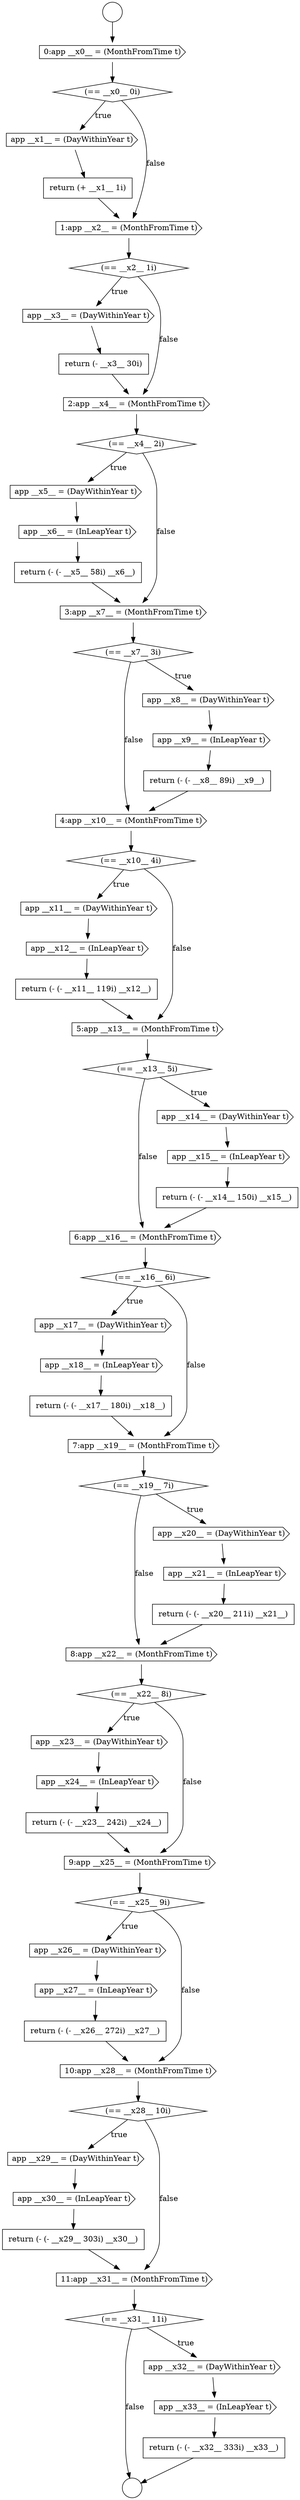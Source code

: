 digraph {
  node21249 [shape=cds, label=<<font color="black">app __x11__ = (DayWithinYear t)</font>> color="black" fillcolor="white" style=filled]
  node21267 [shape=cds, label=<<font color="black">8:app __x22__ = (MonthFromTime t)</font>> color="black" fillcolor="white" style=filled]
  node21257 [shape=cds, label=<<font color="black">6:app __x16__ = (MonthFromTime t)</font>> color="black" fillcolor="white" style=filled]
  node21280 [shape=cds, label=<<font color="black">app __x30__ = (InLeapYear t)</font>> color="black" fillcolor="white" style=filled]
  node21259 [shape=cds, label=<<font color="black">app __x17__ = (DayWithinYear t)</font>> color="black" fillcolor="white" style=filled]
  node21269 [shape=cds, label=<<font color="black">app __x23__ = (DayWithinYear t)</font>> color="black" fillcolor="white" style=filled]
  node21228 [shape=circle label=" " color="black" fillcolor="white" style=filled]
  node21231 [shape=cds, label=<<font color="black">app __x1__ = (DayWithinYear t)</font>> color="black" fillcolor="white" style=filled]
  node21235 [shape=cds, label=<<font color="black">app __x3__ = (DayWithinYear t)</font>> color="black" fillcolor="white" style=filled]
  node21278 [shape=diamond, label=<<font color="black">(== __x28__ 10i)</font>> color="black" fillcolor="white" style=filled]
  node21229 [shape=cds, label=<<font color="black">0:app __x0__ = (MonthFromTime t)</font>> color="black" fillcolor="white" style=filled]
  node21285 [shape=cds, label=<<font color="black">app __x33__ = (InLeapYear t)</font>> color="black" fillcolor="white" style=filled]
  node21253 [shape=diamond, label=<<font color="black">(== __x13__ 5i)</font>> color="black" fillcolor="white" style=filled]
  node21239 [shape=cds, label=<<font color="black">app __x5__ = (DayWithinYear t)</font>> color="black" fillcolor="white" style=filled]
  node21274 [shape=cds, label=<<font color="black">app __x26__ = (DayWithinYear t)</font>> color="black" fillcolor="white" style=filled]
  node21281 [shape=none, margin=0, label=<<font color="black">
    <table border="0" cellborder="1" cellspacing="0" cellpadding="10">
      <tr><td align="left">return (- (- __x29__ 303i) __x30__)</td></tr>
    </table>
  </font>> color="black" fillcolor="white" style=filled]
  node21268 [shape=diamond, label=<<font color="black">(== __x22__ 8i)</font>> color="black" fillcolor="white" style=filled]
  node21271 [shape=none, margin=0, label=<<font color="black">
    <table border="0" cellborder="1" cellspacing="0" cellpadding="10">
      <tr><td align="left">return (- (- __x23__ 242i) __x24__)</td></tr>
    </table>
  </font>> color="black" fillcolor="white" style=filled]
  node21261 [shape=none, margin=0, label=<<font color="black">
    <table border="0" cellborder="1" cellspacing="0" cellpadding="10">
      <tr><td align="left">return (- (- __x17__ 180i) __x18__)</td></tr>
    </table>
  </font>> color="black" fillcolor="white" style=filled]
  node21256 [shape=none, margin=0, label=<<font color="black">
    <table border="0" cellborder="1" cellspacing="0" cellpadding="10">
      <tr><td align="left">return (- (- __x14__ 150i) __x15__)</td></tr>
    </table>
  </font>> color="black" fillcolor="white" style=filled]
  node21242 [shape=cds, label=<<font color="black">3:app __x7__ = (MonthFromTime t)</font>> color="black" fillcolor="white" style=filled]
  node21232 [shape=none, margin=0, label=<<font color="black">
    <table border="0" cellborder="1" cellspacing="0" cellpadding="10">
      <tr><td align="left">return (+ __x1__ 1i)</td></tr>
    </table>
  </font>> color="black" fillcolor="white" style=filled]
  node21262 [shape=cds, label=<<font color="black">7:app __x19__ = (MonthFromTime t)</font>> color="black" fillcolor="white" style=filled]
  node21238 [shape=diamond, label=<<font color="black">(== __x4__ 2i)</font>> color="black" fillcolor="white" style=filled]
  node21258 [shape=diamond, label=<<font color="black">(== __x16__ 6i)</font>> color="black" fillcolor="white" style=filled]
  node21234 [shape=diamond, label=<<font color="black">(== __x2__ 1i)</font>> color="black" fillcolor="white" style=filled]
  node21275 [shape=cds, label=<<font color="black">app __x27__ = (InLeapYear t)</font>> color="black" fillcolor="white" style=filled]
  node21252 [shape=cds, label=<<font color="black">5:app __x13__ = (MonthFromTime t)</font>> color="black" fillcolor="white" style=filled]
  node21284 [shape=cds, label=<<font color="black">app __x32__ = (DayWithinYear t)</font>> color="black" fillcolor="white" style=filled]
  node21243 [shape=diamond, label=<<font color="black">(== __x7__ 3i)</font>> color="black" fillcolor="white" style=filled]
  node21270 [shape=cds, label=<<font color="black">app __x24__ = (InLeapYear t)</font>> color="black" fillcolor="white" style=filled]
  node21279 [shape=cds, label=<<font color="black">app __x29__ = (DayWithinYear t)</font>> color="black" fillcolor="white" style=filled]
  node21246 [shape=none, margin=0, label=<<font color="black">
    <table border="0" cellborder="1" cellspacing="0" cellpadding="10">
      <tr><td align="left">return (- (- __x8__ 89i) __x9__)</td></tr>
    </table>
  </font>> color="black" fillcolor="white" style=filled]
  node21255 [shape=cds, label=<<font color="black">app __x15__ = (InLeapYear t)</font>> color="black" fillcolor="white" style=filled]
  node21233 [shape=cds, label=<<font color="black">1:app __x2__ = (MonthFromTime t)</font>> color="black" fillcolor="white" style=filled]
  node21276 [shape=none, margin=0, label=<<font color="black">
    <table border="0" cellborder="1" cellspacing="0" cellpadding="10">
      <tr><td align="left">return (- (- __x26__ 272i) __x27__)</td></tr>
    </table>
  </font>> color="black" fillcolor="white" style=filled]
  node21254 [shape=cds, label=<<font color="black">app __x14__ = (DayWithinYear t)</font>> color="black" fillcolor="white" style=filled]
  node21230 [shape=diamond, label=<<font color="black">(== __x0__ 0i)</font>> color="black" fillcolor="white" style=filled]
  node21227 [shape=circle label=" " color="black" fillcolor="white" style=filled]
  node21263 [shape=diamond, label=<<font color="black">(== __x19__ 7i)</font>> color="black" fillcolor="white" style=filled]
  node21251 [shape=none, margin=0, label=<<font color="black">
    <table border="0" cellborder="1" cellspacing="0" cellpadding="10">
      <tr><td align="left">return (- (- __x11__ 119i) __x12__)</td></tr>
    </table>
  </font>> color="black" fillcolor="white" style=filled]
  node21237 [shape=cds, label=<<font color="black">2:app __x4__ = (MonthFromTime t)</font>> color="black" fillcolor="white" style=filled]
  node21247 [shape=cds, label=<<font color="black">4:app __x10__ = (MonthFromTime t)</font>> color="black" fillcolor="white" style=filled]
  node21283 [shape=diamond, label=<<font color="black">(== __x31__ 11i)</font>> color="black" fillcolor="white" style=filled]
  node21266 [shape=none, margin=0, label=<<font color="black">
    <table border="0" cellborder="1" cellspacing="0" cellpadding="10">
      <tr><td align="left">return (- (- __x20__ 211i) __x21__)</td></tr>
    </table>
  </font>> color="black" fillcolor="white" style=filled]
  node21260 [shape=cds, label=<<font color="black">app __x18__ = (InLeapYear t)</font>> color="black" fillcolor="white" style=filled]
  node21240 [shape=cds, label=<<font color="black">app __x6__ = (InLeapYear t)</font>> color="black" fillcolor="white" style=filled]
  node21273 [shape=diamond, label=<<font color="black">(== __x25__ 9i)</font>> color="black" fillcolor="white" style=filled]
  node21244 [shape=cds, label=<<font color="black">app __x8__ = (DayWithinYear t)</font>> color="black" fillcolor="white" style=filled]
  node21245 [shape=cds, label=<<font color="black">app __x9__ = (InLeapYear t)</font>> color="black" fillcolor="white" style=filled]
  node21264 [shape=cds, label=<<font color="black">app __x20__ = (DayWithinYear t)</font>> color="black" fillcolor="white" style=filled]
  node21286 [shape=none, margin=0, label=<<font color="black">
    <table border="0" cellborder="1" cellspacing="0" cellpadding="10">
      <tr><td align="left">return (- (- __x32__ 333i) __x33__)</td></tr>
    </table>
  </font>> color="black" fillcolor="white" style=filled]
  node21282 [shape=cds, label=<<font color="black">11:app __x31__ = (MonthFromTime t)</font>> color="black" fillcolor="white" style=filled]
  node21248 [shape=diamond, label=<<font color="black">(== __x10__ 4i)</font>> color="black" fillcolor="white" style=filled]
  node21265 [shape=cds, label=<<font color="black">app __x21__ = (InLeapYear t)</font>> color="black" fillcolor="white" style=filled]
  node21241 [shape=none, margin=0, label=<<font color="black">
    <table border="0" cellborder="1" cellspacing="0" cellpadding="10">
      <tr><td align="left">return (- (- __x5__ 58i) __x6__)</td></tr>
    </table>
  </font>> color="black" fillcolor="white" style=filled]
  node21277 [shape=cds, label=<<font color="black">10:app __x28__ = (MonthFromTime t)</font>> color="black" fillcolor="white" style=filled]
  node21250 [shape=cds, label=<<font color="black">app __x12__ = (InLeapYear t)</font>> color="black" fillcolor="white" style=filled]
  node21236 [shape=none, margin=0, label=<<font color="black">
    <table border="0" cellborder="1" cellspacing="0" cellpadding="10">
      <tr><td align="left">return (- __x3__ 30i)</td></tr>
    </table>
  </font>> color="black" fillcolor="white" style=filled]
  node21272 [shape=cds, label=<<font color="black">9:app __x25__ = (MonthFromTime t)</font>> color="black" fillcolor="white" style=filled]
  node21238 -> node21239 [label=<<font color="black">true</font>> color="black"]
  node21238 -> node21242 [label=<<font color="black">false</font>> color="black"]
  node21251 -> node21252 [ color="black"]
  node21232 -> node21233 [ color="black"]
  node21276 -> node21277 [ color="black"]
  node21273 -> node21274 [label=<<font color="black">true</font>> color="black"]
  node21273 -> node21277 [label=<<font color="black">false</font>> color="black"]
  node21257 -> node21258 [ color="black"]
  node21277 -> node21278 [ color="black"]
  node21284 -> node21285 [ color="black"]
  node21246 -> node21247 [ color="black"]
  node21275 -> node21276 [ color="black"]
  node21237 -> node21238 [ color="black"]
  node21245 -> node21246 [ color="black"]
  node21285 -> node21286 [ color="black"]
  node21248 -> node21249 [label=<<font color="black">true</font>> color="black"]
  node21248 -> node21252 [label=<<font color="black">false</font>> color="black"]
  node21281 -> node21282 [ color="black"]
  node21230 -> node21231 [label=<<font color="black">true</font>> color="black"]
  node21230 -> node21233 [label=<<font color="black">false</font>> color="black"]
  node21265 -> node21266 [ color="black"]
  node21241 -> node21242 [ color="black"]
  node21261 -> node21262 [ color="black"]
  node21240 -> node21241 [ color="black"]
  node21255 -> node21256 [ color="black"]
  node21239 -> node21240 [ color="black"]
  node21262 -> node21263 [ color="black"]
  node21278 -> node21279 [label=<<font color="black">true</font>> color="black"]
  node21278 -> node21282 [label=<<font color="black">false</font>> color="black"]
  node21258 -> node21259 [label=<<font color="black">true</font>> color="black"]
  node21258 -> node21262 [label=<<font color="black">false</font>> color="black"]
  node21283 -> node21284 [label=<<font color="black">true</font>> color="black"]
  node21283 -> node21228 [label=<<font color="black">false</font>> color="black"]
  node21271 -> node21272 [ color="black"]
  node21270 -> node21271 [ color="black"]
  node21229 -> node21230 [ color="black"]
  node21244 -> node21245 [ color="black"]
  node21227 -> node21229 [ color="black"]
  node21260 -> node21261 [ color="black"]
  node21254 -> node21255 [ color="black"]
  node21280 -> node21281 [ color="black"]
  node21263 -> node21264 [label=<<font color="black">true</font>> color="black"]
  node21263 -> node21267 [label=<<font color="black">false</font>> color="black"]
  node21274 -> node21275 [ color="black"]
  node21247 -> node21248 [ color="black"]
  node21264 -> node21265 [ color="black"]
  node21267 -> node21268 [ color="black"]
  node21279 -> node21280 [ color="black"]
  node21269 -> node21270 [ color="black"]
  node21234 -> node21235 [label=<<font color="black">true</font>> color="black"]
  node21234 -> node21237 [label=<<font color="black">false</font>> color="black"]
  node21231 -> node21232 [ color="black"]
  node21243 -> node21244 [label=<<font color="black">true</font>> color="black"]
  node21243 -> node21247 [label=<<font color="black">false</font>> color="black"]
  node21252 -> node21253 [ color="black"]
  node21282 -> node21283 [ color="black"]
  node21242 -> node21243 [ color="black"]
  node21250 -> node21251 [ color="black"]
  node21266 -> node21267 [ color="black"]
  node21249 -> node21250 [ color="black"]
  node21233 -> node21234 [ color="black"]
  node21268 -> node21269 [label=<<font color="black">true</font>> color="black"]
  node21268 -> node21272 [label=<<font color="black">false</font>> color="black"]
  node21259 -> node21260 [ color="black"]
  node21286 -> node21228 [ color="black"]
  node21253 -> node21254 [label=<<font color="black">true</font>> color="black"]
  node21253 -> node21257 [label=<<font color="black">false</font>> color="black"]
  node21235 -> node21236 [ color="black"]
  node21272 -> node21273 [ color="black"]
  node21256 -> node21257 [ color="black"]
  node21236 -> node21237 [ color="black"]
}
